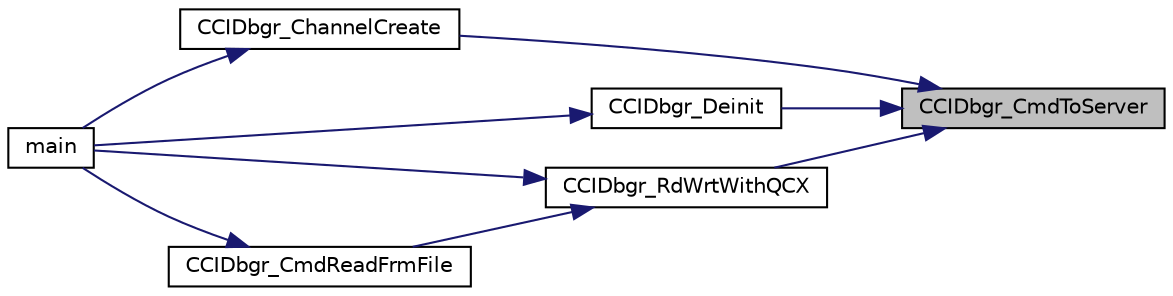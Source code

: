 digraph "CCIDbgr_CmdToServer"
{
 // LATEX_PDF_SIZE
  edge [fontname="Helvetica",fontsize="10",labelfontname="Helvetica",labelfontsize="10"];
  node [fontname="Helvetica",fontsize="10",shape=record];
  rankdir="RL";
  Node1 [label="CCIDbgr_CmdToServer",height=0.2,width=0.4,color="black", fillcolor="grey75", style="filled", fontcolor="black",tooltip=" "];
  Node1 -> Node2 [dir="back",color="midnightblue",fontsize="10",style="solid"];
  Node2 [label="CCIDbgr_ChannelCreate",height=0.2,width=0.4,color="black", fillcolor="white", style="filled",URL="$qcx__ccidbgr_8c.html#a98c048fa6a37895191566e4121f95574",tooltip=" "];
  Node2 -> Node3 [dir="back",color="midnightblue",fontsize="10",style="solid"];
  Node3 [label="main",height=0.2,width=0.4,color="black", fillcolor="white", style="filled",URL="$qcx__ccidbgr_8c.html#a0ddf1224851353fc92bfbff6f499fa97",tooltip=" "];
  Node1 -> Node4 [dir="back",color="midnightblue",fontsize="10",style="solid"];
  Node4 [label="CCIDbgr_Deinit",height=0.2,width=0.4,color="black", fillcolor="white", style="filled",URL="$qcx__ccidbgr_8c.html#acd9bf146fd5ec2a466a1009a41ae6fde",tooltip=" "];
  Node4 -> Node3 [dir="back",color="midnightblue",fontsize="10",style="solid"];
  Node1 -> Node5 [dir="back",color="midnightblue",fontsize="10",style="solid"];
  Node5 [label="CCIDbgr_RdWrtWithQCX",height=0.2,width=0.4,color="black", fillcolor="white", style="filled",URL="$qcx__ccidbgr_8c.html#a2a1407de761a09a4ba814112e497495b",tooltip=" "];
  Node5 -> Node6 [dir="back",color="midnightblue",fontsize="10",style="solid"];
  Node6 [label="CCIDbgr_CmdReadFrmFile",height=0.2,width=0.4,color="black", fillcolor="white", style="filled",URL="$qcx__ccidbgr_8c.html#a670aa2d587eddd3b2d7759e1cec916fe",tooltip=" "];
  Node6 -> Node3 [dir="back",color="midnightblue",fontsize="10",style="solid"];
  Node5 -> Node3 [dir="back",color="midnightblue",fontsize="10",style="solid"];
}
